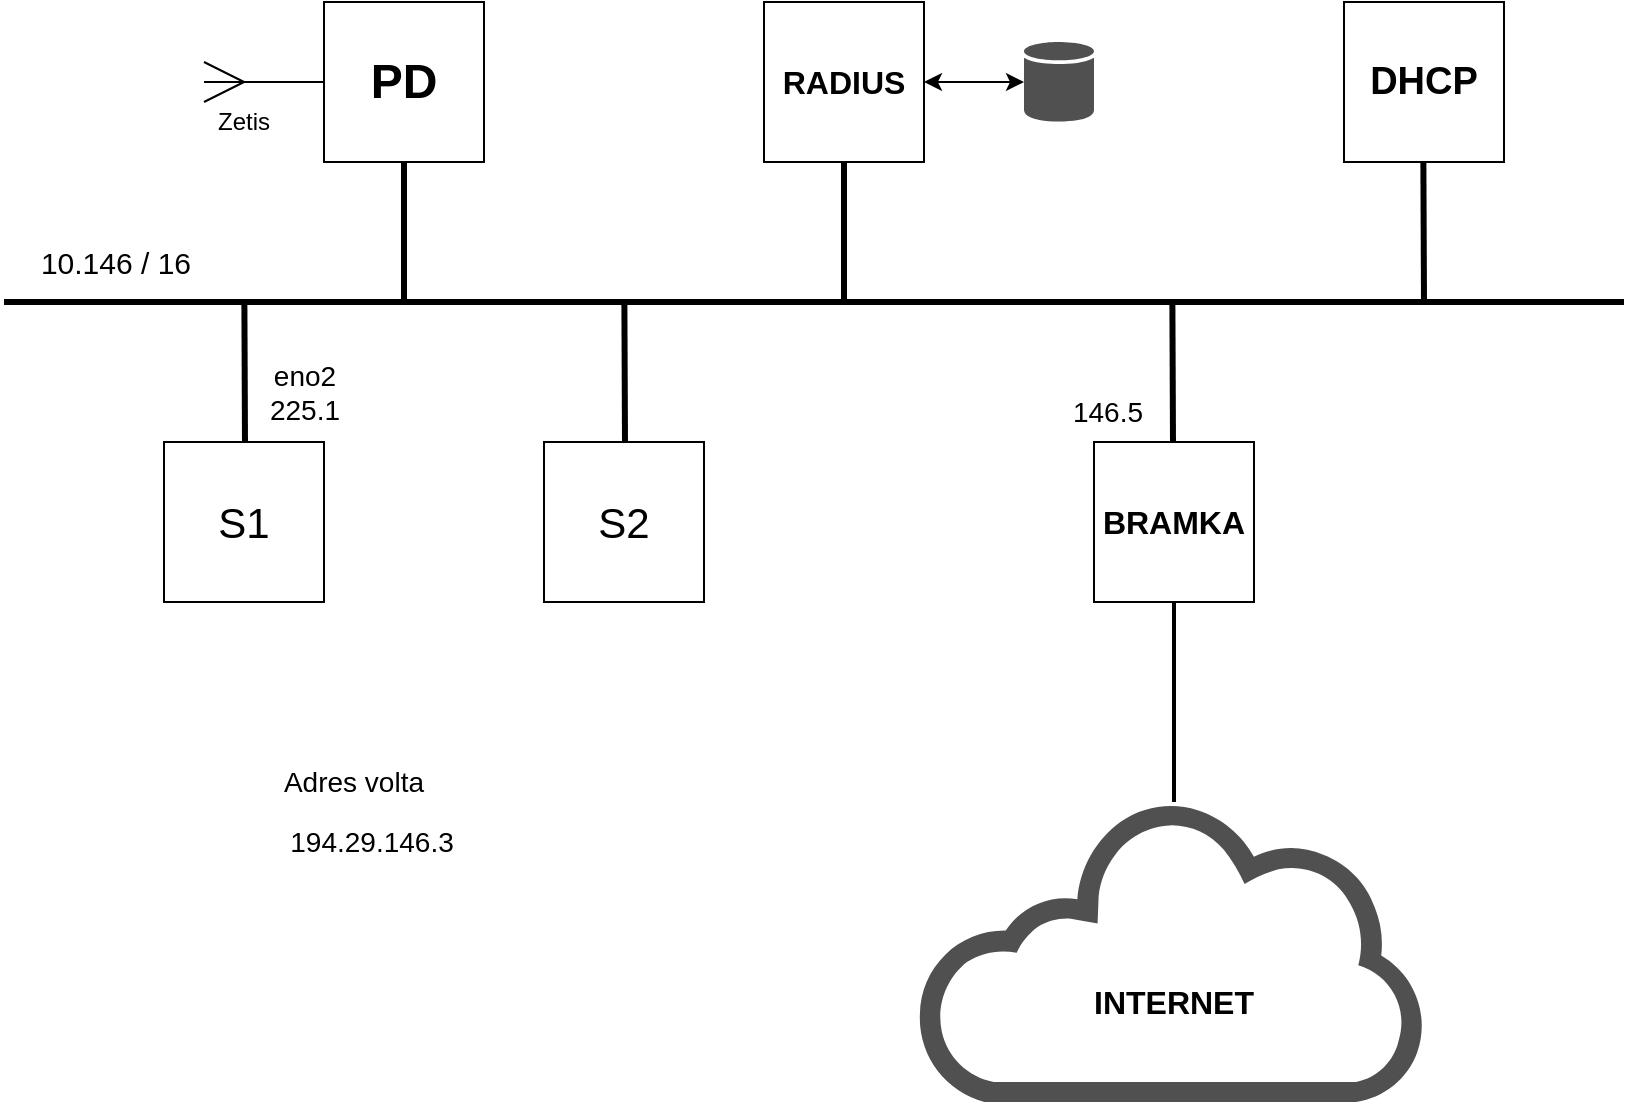 <mxfile version="10.6.5" type="device"><diagram id="qBMnaad-tr1dU8JhTP3Y" name="Strona-1"><mxGraphModel dx="961" dy="584" grid="1" gridSize="10" guides="1" tooltips="1" connect="1" arrows="1" fold="1" page="1" pageScale="1" pageWidth="1169" pageHeight="827" math="0" shadow="0"><root><mxCell id="0"/><mxCell id="1" parent="0"/><mxCell id="VgQm7Q-8ZgDjxKqc2qrW-1" value="&lt;font style=&quot;font-size: 24px&quot;&gt;&lt;b&gt;PD&lt;/b&gt;&lt;/font&gt;" style="whiteSpace=wrap;html=1;aspect=fixed;" vertex="1" parent="1"><mxGeometry x="220" y="80" width="80" height="80" as="geometry"/></mxCell><mxCell id="VgQm7Q-8ZgDjxKqc2qrW-3" value="" style="endArrow=none;html=1;strokeWidth=3;" edge="1" parent="1"><mxGeometry width="50" height="50" relative="1" as="geometry"><mxPoint x="60" y="230" as="sourcePoint"/><mxPoint x="870" y="230" as="targetPoint"/></mxGeometry></mxCell><mxCell id="VgQm7Q-8ZgDjxKqc2qrW-4" value="" style="endArrow=none;html=1;strokeWidth=3;entryX=0.5;entryY=1;entryDx=0;entryDy=0;" edge="1" parent="1" target="VgQm7Q-8ZgDjxKqc2qrW-1"><mxGeometry width="50" height="50" relative="1" as="geometry"><mxPoint x="260" y="230" as="sourcePoint"/><mxPoint x="50" y="510" as="targetPoint"/></mxGeometry></mxCell><mxCell id="VgQm7Q-8ZgDjxKqc2qrW-6" value="" style="endArrow=none;html=1;strokeWidth=1;" edge="1" parent="1"><mxGeometry width="50" height="50" relative="1" as="geometry"><mxPoint x="160" y="110" as="sourcePoint"/><mxPoint x="180" y="120" as="targetPoint"/><Array as="points"/></mxGeometry></mxCell><mxCell id="VgQm7Q-8ZgDjxKqc2qrW-8" value="" style="endArrow=none;html=1;strokeWidth=1;entryX=0;entryY=0.5;entryDx=0;entryDy=0;" edge="1" parent="1" target="VgQm7Q-8ZgDjxKqc2qrW-1"><mxGeometry width="50" height="50" relative="1" as="geometry"><mxPoint x="160" y="120" as="sourcePoint"/><mxPoint x="170" y="80" as="targetPoint"/><Array as="points"/></mxGeometry></mxCell><mxCell id="VgQm7Q-8ZgDjxKqc2qrW-10" value="" style="endArrow=none;html=1;strokeWidth=1;" edge="1" parent="1"><mxGeometry width="50" height="50" relative="1" as="geometry"><mxPoint x="160" y="130" as="sourcePoint"/><mxPoint x="180" y="120" as="targetPoint"/><Array as="points"/></mxGeometry></mxCell><mxCell id="VgQm7Q-8ZgDjxKqc2qrW-11" value="Zetis" style="text;html=1;strokeColor=none;fillColor=none;align=center;verticalAlign=middle;whiteSpace=wrap;rounded=0;" vertex="1" parent="1"><mxGeometry x="160" y="130" width="40" height="20" as="geometry"/></mxCell><mxCell id="VgQm7Q-8ZgDjxKqc2qrW-16" value="&lt;font style=&quot;font-size: 16px;&quot;&gt;&lt;b style=&quot;font-size: 16px;&quot;&gt;RADIUS&lt;/b&gt;&lt;/font&gt;" style="whiteSpace=wrap;html=1;aspect=fixed;fontSize=16;" vertex="1" parent="1"><mxGeometry x="440" y="80" width="80" height="80" as="geometry"/></mxCell><mxCell id="VgQm7Q-8ZgDjxKqc2qrW-17" value="" style="endArrow=none;html=1;strokeWidth=3;entryX=0.5;entryY=1;entryDx=0;entryDy=0;" edge="1" parent="1" target="VgQm7Q-8ZgDjxKqc2qrW-16"><mxGeometry width="50" height="50" relative="1" as="geometry"><mxPoint x="480" y="230" as="sourcePoint"/><mxPoint x="269" y="240" as="targetPoint"/></mxGeometry></mxCell><mxCell id="VgQm7Q-8ZgDjxKqc2qrW-18" value="" style="shadow=0;dashed=0;html=1;strokeColor=none;fillColor=#505050;labelPosition=center;verticalLabelPosition=bottom;verticalAlign=top;outlineConnect=0;align=center;shape=mxgraph.office.databases.database;fontSize=19;" vertex="1" parent="1"><mxGeometry x="570" y="100" width="35" height="40" as="geometry"/></mxCell><mxCell id="VgQm7Q-8ZgDjxKqc2qrW-19" value="" style="endArrow=classic;startArrow=classic;html=1;strokeWidth=1;fontSize=19;exitX=1;exitY=0.5;exitDx=0;exitDy=0;" edge="1" parent="1" source="VgQm7Q-8ZgDjxKqc2qrW-16" target="VgQm7Q-8ZgDjxKqc2qrW-18"><mxGeometry width="50" height="50" relative="1" as="geometry"><mxPoint x="90" y="450" as="sourcePoint"/><mxPoint x="140" y="400" as="targetPoint"/></mxGeometry></mxCell><mxCell id="VgQm7Q-8ZgDjxKqc2qrW-20" value="&lt;font style=&quot;font-size: 19px;&quot;&gt;&lt;b style=&quot;font-size: 19px;&quot;&gt;DHCP&lt;/b&gt;&lt;/font&gt;" style="whiteSpace=wrap;html=1;aspect=fixed;fontSize=19;" vertex="1" parent="1"><mxGeometry x="730" y="80" width="80" height="80" as="geometry"/></mxCell><mxCell id="VgQm7Q-8ZgDjxKqc2qrW-21" value="" style="endArrow=none;html=1;strokeWidth=3;entryX=0.5;entryY=1;entryDx=0;entryDy=0;" edge="1" parent="1"><mxGeometry width="50" height="50" relative="1" as="geometry"><mxPoint x="770" y="230" as="sourcePoint"/><mxPoint x="769.69" y="160.138" as="targetPoint"/></mxGeometry></mxCell><mxCell id="VgQm7Q-8ZgDjxKqc2qrW-22" value="BRAMKA" style="whiteSpace=wrap;html=1;aspect=fixed;fontSize=16;fontStyle=1" vertex="1" parent="1"><mxGeometry x="605" y="300" width="80" height="80" as="geometry"/></mxCell><mxCell id="VgQm7Q-8ZgDjxKqc2qrW-23" value="" style="endArrow=none;html=1;strokeWidth=3;entryX=0.5;entryY=1;entryDx=0;entryDy=0;" edge="1" parent="1"><mxGeometry width="50" height="50" relative="1" as="geometry"><mxPoint x="644.5" y="300" as="sourcePoint"/><mxPoint x="644.19" y="230.138" as="targetPoint"/></mxGeometry></mxCell><mxCell id="VgQm7Q-8ZgDjxKqc2qrW-24" value="" style="pointerEvents=1;shadow=0;dashed=0;html=1;strokeColor=none;fillColor=#505050;labelPosition=center;verticalLabelPosition=bottom;outlineConnect=0;verticalAlign=top;align=center;shape=mxgraph.office.clouds.cloud;fontSize=16;autosize=0;noLabel=0;" vertex="1" parent="1"><mxGeometry x="517" y="480" width="256" height="150" as="geometry"/></mxCell><mxCell id="VgQm7Q-8ZgDjxKqc2qrW-26" value="INTERNET" style="text;html=1;strokeColor=none;fillColor=none;align=center;verticalAlign=middle;whiteSpace=wrap;rounded=0;fontSize=16;fontStyle=1;autosize=0;noLabel=0;" vertex="1" parent="1"><mxGeometry x="625" y="570" width="40" height="20" as="geometry"/></mxCell><mxCell id="VgQm7Q-8ZgDjxKqc2qrW-27" value="" style="endArrow=none;html=1;strokeWidth=2;fontSize=16;entryX=0.5;entryY=1;entryDx=0;entryDy=0;" edge="1" parent="1" source="VgQm7Q-8ZgDjxKqc2qrW-24" target="VgQm7Q-8ZgDjxKqc2qrW-22"><mxGeometry width="50" height="50" relative="1" as="geometry"><mxPoint x="90" y="700" as="sourcePoint"/><mxPoint x="140" y="650" as="targetPoint"/></mxGeometry></mxCell><mxCell id="VgQm7Q-8ZgDjxKqc2qrW-28" value="&lt;font style=&quot;font-size: 15px&quot;&gt;10.146 / 16&lt;/font&gt;" style="text;html=1;strokeColor=none;fillColor=none;align=center;verticalAlign=middle;whiteSpace=wrap;rounded=0;fontSize=16;" vertex="1" parent="1"><mxGeometry x="71" y="200" width="90" height="20" as="geometry"/></mxCell><mxCell id="VgQm7Q-8ZgDjxKqc2qrW-30" value="S1" style="whiteSpace=wrap;html=1;aspect=fixed;fontSize=21;" vertex="1" parent="1"><mxGeometry x="140" y="300" width="80" height="80" as="geometry"/></mxCell><mxCell id="VgQm7Q-8ZgDjxKqc2qrW-31" value="" style="endArrow=none;html=1;strokeWidth=3;entryX=0.5;entryY=1;entryDx=0;entryDy=0;" edge="1" parent="1"><mxGeometry width="50" height="50" relative="1" as="geometry"><mxPoint x="180.5" y="300" as="sourcePoint"/><mxPoint x="180.19" y="230.138" as="targetPoint"/></mxGeometry></mxCell><mxCell id="VgQm7Q-8ZgDjxKqc2qrW-33" value="&lt;span style=&quot;font-size: 14px&quot;&gt;eno2&lt;br&gt;225.1&lt;/span&gt;" style="text;html=1;strokeColor=none;fillColor=none;align=center;verticalAlign=middle;whiteSpace=wrap;rounded=0;fontSize=14;" vertex="1" parent="1"><mxGeometry x="189.5" y="260" width="41" height="30" as="geometry"/></mxCell><mxCell id="VgQm7Q-8ZgDjxKqc2qrW-34" value="146.5" style="text;html=1;strokeColor=none;fillColor=none;align=center;verticalAlign=middle;whiteSpace=wrap;rounded=0;fontSize=14;" vertex="1" parent="1"><mxGeometry x="587.5" y="275" width="48" height="20" as="geometry"/></mxCell><mxCell id="VgQm7Q-8ZgDjxKqc2qrW-36" value="194.29.146.3" style="text;html=1;strokeColor=none;fillColor=none;align=center;verticalAlign=middle;whiteSpace=wrap;rounded=0;fontSize=14;" vertex="1" parent="1"><mxGeometry x="200" y="490" width="88" height="20" as="geometry"/></mxCell><mxCell id="VgQm7Q-8ZgDjxKqc2qrW-38" value="S2" style="whiteSpace=wrap;html=1;aspect=fixed;fontSize=21;" vertex="1" parent="1"><mxGeometry x="330" y="300" width="80" height="80" as="geometry"/></mxCell><mxCell id="VgQm7Q-8ZgDjxKqc2qrW-39" value="" style="endArrow=none;html=1;strokeWidth=3;entryX=0.5;entryY=1;entryDx=0;entryDy=0;" edge="1" parent="1"><mxGeometry width="50" height="50" relative="1" as="geometry"><mxPoint x="370.5" y="300" as="sourcePoint"/><mxPoint x="370.19" y="230.138" as="targetPoint"/></mxGeometry></mxCell><mxCell id="VgQm7Q-8ZgDjxKqc2qrW-40" value="Adres volta" style="text;html=1;strokeColor=none;fillColor=none;align=center;verticalAlign=middle;whiteSpace=wrap;rounded=0;fontSize=14;" vertex="1" parent="1"><mxGeometry x="170" y="460" width="130" height="20" as="geometry"/></mxCell></root></mxGraphModel></diagram></mxfile>